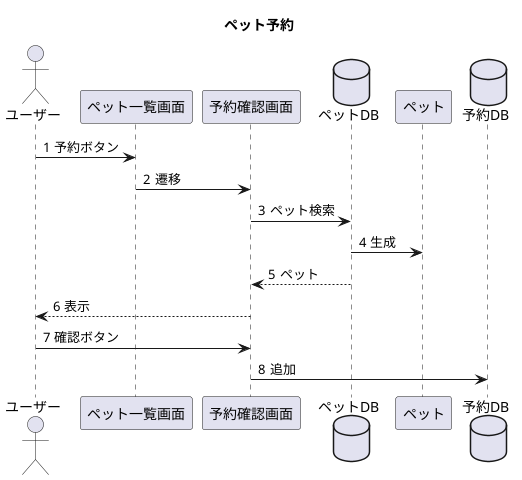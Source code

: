 @startuml
title ペット予約
actor ユーザー
participant ペット一覧画面
participant 予約確認画面
database ペットDB
participant ペット
database 予約DB
autonumber "#"

ユーザー->ペット一覧画面:予約ボタン
ペット一覧画面->予約確認画面:遷移
予約確認画面->ペットDB:ペット検索
ペットDB->ペット:生成
ペットDB-->予約確認画面:ペット
予約確認画面-->ユーザー:表示
ユーザー->予約確認画面:確認ボタン
予約確認画面->予約DB:追加

@enduml